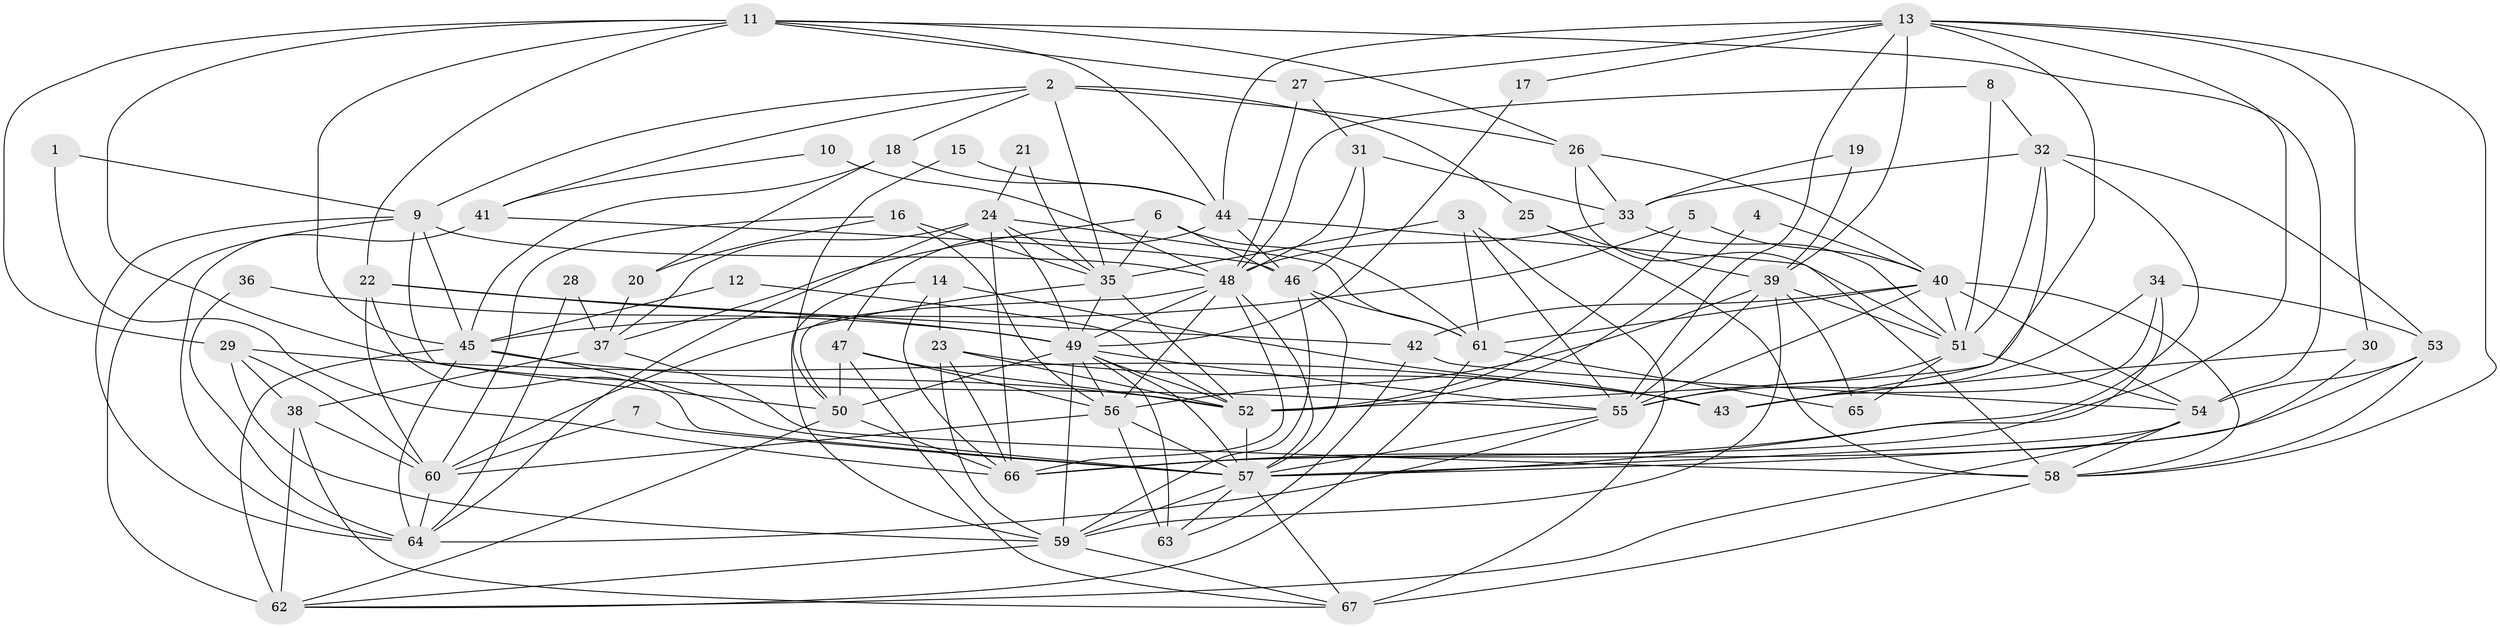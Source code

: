 // original degree distribution, {2: 0.15671641791044777, 3: 0.3283582089552239, 7: 0.07462686567164178, 4: 0.17164179104477612, 5: 0.14925373134328357, 6: 0.1044776119402985, 8: 0.014925373134328358}
// Generated by graph-tools (version 1.1) at 2025/50/03/09/25 03:50:10]
// undirected, 67 vertices, 191 edges
graph export_dot {
graph [start="1"]
  node [color=gray90,style=filled];
  1;
  2;
  3;
  4;
  5;
  6;
  7;
  8;
  9;
  10;
  11;
  12;
  13;
  14;
  15;
  16;
  17;
  18;
  19;
  20;
  21;
  22;
  23;
  24;
  25;
  26;
  27;
  28;
  29;
  30;
  31;
  32;
  33;
  34;
  35;
  36;
  37;
  38;
  39;
  40;
  41;
  42;
  43;
  44;
  45;
  46;
  47;
  48;
  49;
  50;
  51;
  52;
  53;
  54;
  55;
  56;
  57;
  58;
  59;
  60;
  61;
  62;
  63;
  64;
  65;
  66;
  67;
  1 -- 9 [weight=1.0];
  1 -- 66 [weight=1.0];
  2 -- 9 [weight=1.0];
  2 -- 18 [weight=1.0];
  2 -- 25 [weight=1.0];
  2 -- 26 [weight=1.0];
  2 -- 35 [weight=1.0];
  2 -- 41 [weight=1.0];
  3 -- 35 [weight=1.0];
  3 -- 55 [weight=1.0];
  3 -- 61 [weight=1.0];
  3 -- 67 [weight=1.0];
  4 -- 40 [weight=1.0];
  4 -- 52 [weight=1.0];
  5 -- 40 [weight=1.0];
  5 -- 45 [weight=1.0];
  5 -- 52 [weight=1.0];
  6 -- 35 [weight=1.0];
  6 -- 37 [weight=1.0];
  6 -- 46 [weight=1.0];
  6 -- 61 [weight=1.0];
  7 -- 57 [weight=1.0];
  7 -- 60 [weight=1.0];
  8 -- 32 [weight=1.0];
  8 -- 48 [weight=1.0];
  8 -- 51 [weight=1.0];
  9 -- 45 [weight=1.0];
  9 -- 48 [weight=1.0];
  9 -- 50 [weight=2.0];
  9 -- 62 [weight=3.0];
  9 -- 64 [weight=1.0];
  10 -- 41 [weight=1.0];
  10 -- 48 [weight=2.0];
  11 -- 22 [weight=1.0];
  11 -- 26 [weight=1.0];
  11 -- 27 [weight=1.0];
  11 -- 29 [weight=1.0];
  11 -- 44 [weight=1.0];
  11 -- 45 [weight=1.0];
  11 -- 54 [weight=1.0];
  11 -- 55 [weight=1.0];
  12 -- 45 [weight=1.0];
  12 -- 52 [weight=1.0];
  13 -- 17 [weight=1.0];
  13 -- 27 [weight=1.0];
  13 -- 30 [weight=1.0];
  13 -- 39 [weight=1.0];
  13 -- 44 [weight=1.0];
  13 -- 52 [weight=1.0];
  13 -- 55 [weight=1.0];
  13 -- 58 [weight=1.0];
  13 -- 66 [weight=1.0];
  14 -- 23 [weight=1.0];
  14 -- 43 [weight=1.0];
  14 -- 59 [weight=1.0];
  14 -- 66 [weight=1.0];
  15 -- 44 [weight=1.0];
  15 -- 50 [weight=1.0];
  16 -- 20 [weight=1.0];
  16 -- 35 [weight=1.0];
  16 -- 56 [weight=1.0];
  16 -- 60 [weight=1.0];
  17 -- 49 [weight=1.0];
  18 -- 20 [weight=1.0];
  18 -- 44 [weight=1.0];
  18 -- 45 [weight=1.0];
  19 -- 33 [weight=1.0];
  19 -- 39 [weight=1.0];
  20 -- 37 [weight=1.0];
  21 -- 24 [weight=1.0];
  21 -- 35 [weight=1.0];
  22 -- 42 [weight=1.0];
  22 -- 49 [weight=1.0];
  22 -- 57 [weight=1.0];
  22 -- 60 [weight=1.0];
  23 -- 43 [weight=1.0];
  23 -- 52 [weight=1.0];
  23 -- 59 [weight=1.0];
  23 -- 66 [weight=1.0];
  24 -- 35 [weight=1.0];
  24 -- 37 [weight=1.0];
  24 -- 49 [weight=1.0];
  24 -- 61 [weight=1.0];
  24 -- 64 [weight=1.0];
  24 -- 66 [weight=1.0];
  25 -- 39 [weight=1.0];
  25 -- 58 [weight=1.0];
  26 -- 33 [weight=1.0];
  26 -- 40 [weight=1.0];
  26 -- 58 [weight=1.0];
  27 -- 31 [weight=1.0];
  27 -- 48 [weight=1.0];
  28 -- 37 [weight=1.0];
  28 -- 64 [weight=1.0];
  29 -- 38 [weight=1.0];
  29 -- 43 [weight=1.0];
  29 -- 59 [weight=1.0];
  29 -- 60 [weight=1.0];
  30 -- 43 [weight=1.0];
  30 -- 57 [weight=1.0];
  31 -- 33 [weight=1.0];
  31 -- 46 [weight=1.0];
  31 -- 48 [weight=1.0];
  32 -- 33 [weight=1.0];
  32 -- 43 [weight=1.0];
  32 -- 51 [weight=1.0];
  32 -- 53 [weight=1.0];
  32 -- 66 [weight=1.0];
  33 -- 48 [weight=1.0];
  33 -- 51 [weight=1.0];
  34 -- 43 [weight=1.0];
  34 -- 53 [weight=1.0];
  34 -- 55 [weight=1.0];
  34 -- 57 [weight=1.0];
  35 -- 49 [weight=1.0];
  35 -- 52 [weight=1.0];
  35 -- 60 [weight=1.0];
  36 -- 49 [weight=1.0];
  36 -- 64 [weight=1.0];
  37 -- 38 [weight=1.0];
  37 -- 58 [weight=1.0];
  38 -- 60 [weight=1.0];
  38 -- 62 [weight=1.0];
  38 -- 67 [weight=1.0];
  39 -- 51 [weight=1.0];
  39 -- 55 [weight=1.0];
  39 -- 56 [weight=1.0];
  39 -- 59 [weight=1.0];
  39 -- 65 [weight=1.0];
  40 -- 42 [weight=1.0];
  40 -- 51 [weight=1.0];
  40 -- 54 [weight=1.0];
  40 -- 55 [weight=1.0];
  40 -- 58 [weight=1.0];
  40 -- 61 [weight=1.0];
  41 -- 46 [weight=1.0];
  41 -- 64 [weight=1.0];
  42 -- 54 [weight=1.0];
  42 -- 63 [weight=1.0];
  44 -- 46 [weight=1.0];
  44 -- 47 [weight=1.0];
  44 -- 51 [weight=1.0];
  45 -- 52 [weight=1.0];
  45 -- 57 [weight=1.0];
  45 -- 62 [weight=1.0];
  45 -- 64 [weight=1.0];
  46 -- 57 [weight=1.0];
  46 -- 59 [weight=1.0];
  46 -- 61 [weight=1.0];
  47 -- 50 [weight=1.0];
  47 -- 52 [weight=1.0];
  47 -- 56 [weight=1.0];
  47 -- 67 [weight=1.0];
  48 -- 49 [weight=2.0];
  48 -- 50 [weight=1.0];
  48 -- 56 [weight=1.0];
  48 -- 57 [weight=1.0];
  48 -- 66 [weight=1.0];
  49 -- 50 [weight=1.0];
  49 -- 52 [weight=1.0];
  49 -- 55 [weight=1.0];
  49 -- 56 [weight=1.0];
  49 -- 57 [weight=1.0];
  49 -- 59 [weight=1.0];
  49 -- 63 [weight=1.0];
  50 -- 62 [weight=1.0];
  50 -- 66 [weight=1.0];
  51 -- 54 [weight=1.0];
  51 -- 55 [weight=1.0];
  51 -- 65 [weight=1.0];
  52 -- 57 [weight=1.0];
  53 -- 54 [weight=1.0];
  53 -- 58 [weight=1.0];
  53 -- 66 [weight=1.0];
  54 -- 57 [weight=1.0];
  54 -- 58 [weight=1.0];
  54 -- 62 [weight=1.0];
  55 -- 57 [weight=1.0];
  55 -- 64 [weight=1.0];
  56 -- 57 [weight=1.0];
  56 -- 60 [weight=1.0];
  56 -- 63 [weight=2.0];
  57 -- 59 [weight=1.0];
  57 -- 63 [weight=1.0];
  57 -- 67 [weight=1.0];
  58 -- 67 [weight=1.0];
  59 -- 62 [weight=1.0];
  59 -- 67 [weight=1.0];
  60 -- 64 [weight=1.0];
  61 -- 62 [weight=1.0];
  61 -- 65 [weight=1.0];
}
